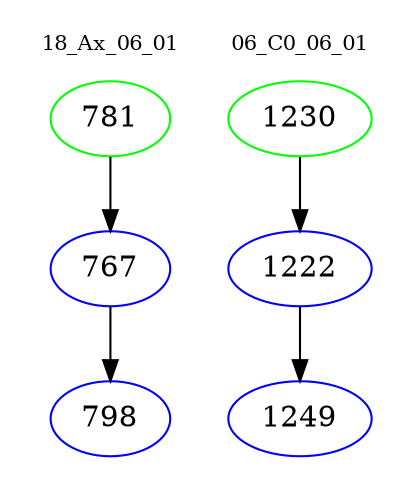 digraph{
subgraph cluster_0 {
color = white
label = "18_Ax_06_01";
fontsize=10;
T0_781 [label="781", color="green"]
T0_781 -> T0_767 [color="black"]
T0_767 [label="767", color="blue"]
T0_767 -> T0_798 [color="black"]
T0_798 [label="798", color="blue"]
}
subgraph cluster_1 {
color = white
label = "06_C0_06_01";
fontsize=10;
T1_1230 [label="1230", color="green"]
T1_1230 -> T1_1222 [color="black"]
T1_1222 [label="1222", color="blue"]
T1_1222 -> T1_1249 [color="black"]
T1_1249 [label="1249", color="blue"]
}
}
